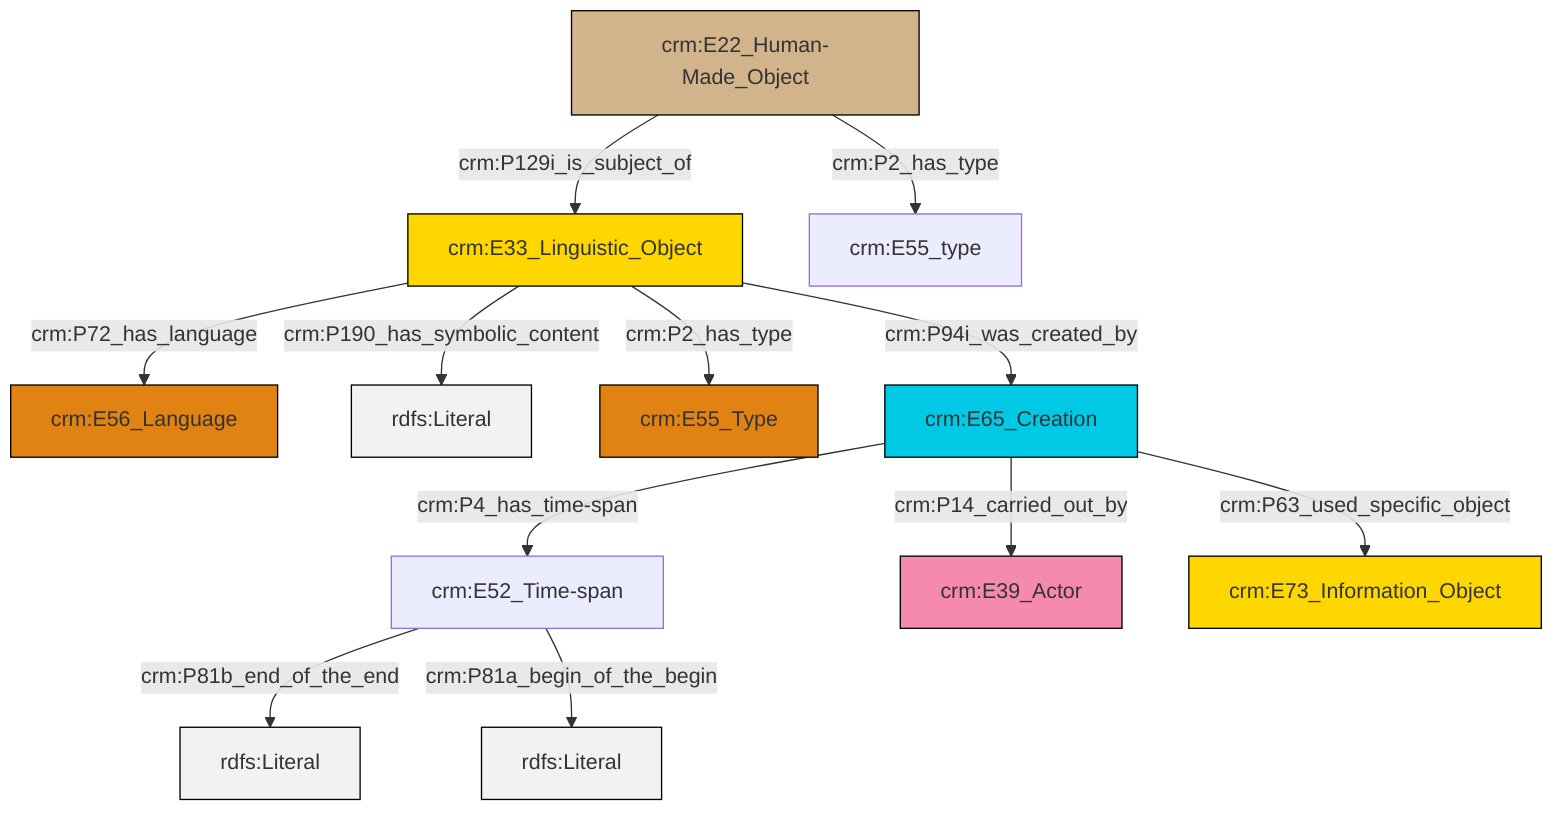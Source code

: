 graph TD
classDef Literal fill:#f2f2f2,stroke:#000000;
classDef CRM_Entity fill:#FFFFFF,stroke:#000000;
classDef Temporal_Entity fill:#00C9E6, stroke:#000000;
classDef Type fill:#E18312, stroke:#000000;
classDef Time-Span fill:#2C9C91, stroke:#000000;
classDef Appellation fill:#FFEB7F, stroke:#000000;
classDef Place fill:#008836, stroke:#000000;
classDef Persistent_Item fill:#B266B2, stroke:#000000;
classDef Conceptual_Object fill:#FFD700, stroke:#000000;
classDef Physical_Thing fill:#D2B48C, stroke:#000000;
classDef Actor fill:#f58aad, stroke:#000000;
classDef PC_Classes fill:#4ce600, stroke:#000000;
classDef Multi fill:#cccccc,stroke:#000000;

0["crm:E52_Time-span"]:::Default -->|crm:P81b_end_of_the_end| 1[rdfs:Literal]:::Literal
2["crm:E33_Linguistic_Object"]:::Conceptual_Object -->|crm:P72_has_language| 3["crm:E56_Language"]:::Type
5["crm:E22_Human-Made_Object"]:::Physical_Thing -->|crm:P129i_is_subject_of| 2["crm:E33_Linguistic_Object"]:::Conceptual_Object
2["crm:E33_Linguistic_Object"]:::Conceptual_Object -->|crm:P190_has_symbolic_content| 6[rdfs:Literal]:::Literal
2["crm:E33_Linguistic_Object"]:::Conceptual_Object -->|crm:P2_has_type| 7["crm:E55_Type"]:::Type
5["crm:E22_Human-Made_Object"]:::Physical_Thing -->|crm:P2_has_type| 8["crm:E55_type"]:::Default
12["crm:E65_Creation"]:::Temporal_Entity -->|crm:P4_has_time-span| 0["crm:E52_Time-span"]:::Default
12["crm:E65_Creation"]:::Temporal_Entity -->|crm:P14_carried_out_by| 10["crm:E39_Actor"]:::Actor
2["crm:E33_Linguistic_Object"]:::Conceptual_Object -->|crm:P94i_was_created_by| 12["crm:E65_Creation"]:::Temporal_Entity
0["crm:E52_Time-span"]:::Default -->|crm:P81a_begin_of_the_begin| 20[rdfs:Literal]:::Literal
12["crm:E65_Creation"]:::Temporal_Entity -->|crm:P63_used_specific_object| 14["crm:E73_Information_Object"]:::Conceptual_Object